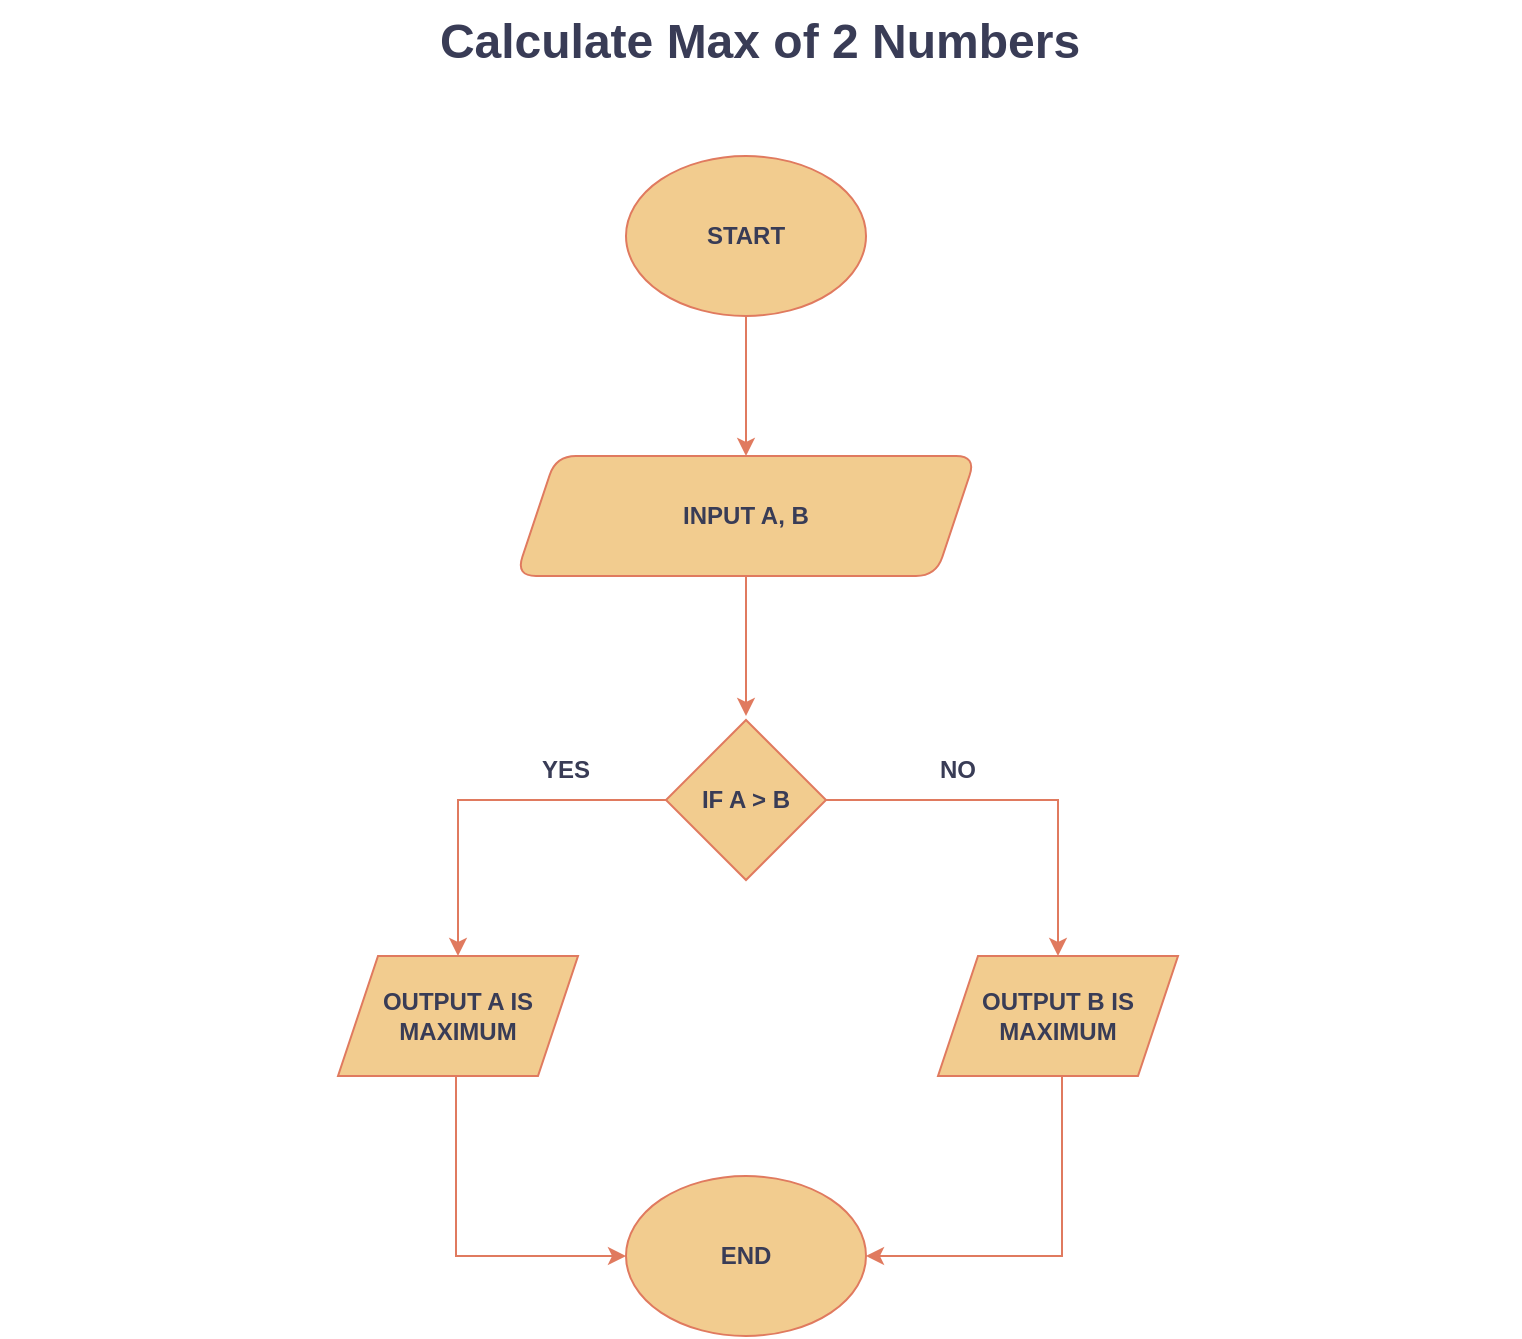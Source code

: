<mxfile version="24.7.12">
  <diagram name="Page-1" id="AztxHjsX5w5K2lV8P44H">
    <mxGraphModel dx="1434" dy="788" grid="1" gridSize="10" guides="1" tooltips="1" connect="1" arrows="1" fold="1" page="1" pageScale="1" pageWidth="827" pageHeight="1169" math="0" shadow="0">
      <root>
        <mxCell id="0" />
        <mxCell id="1" parent="0" />
        <mxCell id="gM0bE--oLbyn8xA-EAZ4-1" value="" style="edgeStyle=orthogonalEdgeStyle;rounded=1;orthogonalLoop=1;jettySize=auto;html=1;labelBackgroundColor=none;strokeColor=#E07A5F;fontColor=default;align=center;fontStyle=1" edge="1" parent="1" source="gM0bE--oLbyn8xA-EAZ4-2" target="gM0bE--oLbyn8xA-EAZ4-4">
          <mxGeometry relative="1" as="geometry" />
        </mxCell>
        <mxCell id="gM0bE--oLbyn8xA-EAZ4-2" value="START" style="ellipse;whiteSpace=wrap;html=1;rounded=1;labelBackgroundColor=none;fillColor=#F2CC8F;strokeColor=#E07A5F;fontColor=#393C56;align=center;fontStyle=1" vertex="1" parent="1">
          <mxGeometry x="354" y="118" width="120" height="80" as="geometry" />
        </mxCell>
        <mxCell id="gM0bE--oLbyn8xA-EAZ4-3" value="" style="edgeStyle=orthogonalEdgeStyle;rounded=1;orthogonalLoop=1;jettySize=auto;html=1;labelBackgroundColor=none;strokeColor=#E07A5F;fontColor=default;align=center;fontStyle=1" edge="1" parent="1" source="gM0bE--oLbyn8xA-EAZ4-4">
          <mxGeometry relative="1" as="geometry">
            <mxPoint x="414" y="398" as="targetPoint" />
          </mxGeometry>
        </mxCell>
        <mxCell id="gM0bE--oLbyn8xA-EAZ4-4" value="INPUT A, B" style="shape=parallelogram;perimeter=parallelogramPerimeter;whiteSpace=wrap;html=1;fixedSize=1;rounded=1;labelBackgroundColor=none;fillColor=#F2CC8F;strokeColor=#E07A5F;fontColor=#393C56;align=center;fontStyle=1" vertex="1" parent="1">
          <mxGeometry x="299" y="268" width="230" height="60" as="geometry" />
        </mxCell>
        <mxCell id="gM0bE--oLbyn8xA-EAZ4-9" value="END" style="ellipse;whiteSpace=wrap;html=1;rounded=1;labelBackgroundColor=none;fillColor=#F2CC8F;strokeColor=#E07A5F;fontColor=#393C56;align=center;fontStyle=1" vertex="1" parent="1">
          <mxGeometry x="354" y="628" width="120" height="80" as="geometry" />
        </mxCell>
        <mxCell id="gM0bE--oLbyn8xA-EAZ4-10" value="&lt;h1 style=&quot;margin-top: 0px;&quot;&gt;Calculate Max of 2 Numbers&lt;br&gt;&lt;/h1&gt;" style="text;html=1;whiteSpace=wrap;overflow=hidden;rounded=1;labelBackgroundColor=none;fontColor=#393C56;align=center;" vertex="1" parent="1">
          <mxGeometry x="41" y="40" width="760" height="50" as="geometry" />
        </mxCell>
        <mxCell id="gM0bE--oLbyn8xA-EAZ4-13" value="" style="edgeStyle=orthogonalEdgeStyle;rounded=0;orthogonalLoop=1;jettySize=auto;html=1;strokeColor=#E07A5F;fontColor=#393C56;fillColor=#F2CC8F;align=center;fontStyle=1" edge="1" parent="1" source="gM0bE--oLbyn8xA-EAZ4-11" target="gM0bE--oLbyn8xA-EAZ4-12">
          <mxGeometry relative="1" as="geometry" />
        </mxCell>
        <mxCell id="gM0bE--oLbyn8xA-EAZ4-15" value="" style="edgeStyle=orthogonalEdgeStyle;rounded=0;orthogonalLoop=1;jettySize=auto;html=1;strokeColor=#E07A5F;fontColor=#393C56;fillColor=#F2CC8F;align=center;fontStyle=1" edge="1" parent="1" source="gM0bE--oLbyn8xA-EAZ4-11" target="gM0bE--oLbyn8xA-EAZ4-14">
          <mxGeometry relative="1" as="geometry" />
        </mxCell>
        <mxCell id="gM0bE--oLbyn8xA-EAZ4-11" value="IF A &amp;gt; B" style="rhombus;whiteSpace=wrap;html=1;fillColor=#F2CC8F;strokeColor=#E07A5F;labelBackgroundColor=none;fontColor=#393C56;align=center;fontStyle=1" vertex="1" parent="1">
          <mxGeometry x="374" y="400" width="80" height="80" as="geometry" />
        </mxCell>
        <mxCell id="gM0bE--oLbyn8xA-EAZ4-18" style="edgeStyle=orthogonalEdgeStyle;rounded=0;orthogonalLoop=1;jettySize=auto;html=1;strokeColor=#E07A5F;fontColor=#393C56;fillColor=#F2CC8F;align=center;fontStyle=1" edge="1" parent="1" target="gM0bE--oLbyn8xA-EAZ4-9">
          <mxGeometry relative="1" as="geometry">
            <mxPoint x="269" y="578" as="sourcePoint" />
            <mxPoint x="363" y="668" as="targetPoint" />
            <Array as="points">
              <mxPoint x="269" y="668" />
            </Array>
          </mxGeometry>
        </mxCell>
        <mxCell id="gM0bE--oLbyn8xA-EAZ4-12" value="OUTPUT A IS MAXIMUM" style="shape=parallelogram;perimeter=parallelogramPerimeter;whiteSpace=wrap;html=1;fixedSize=1;fillColor=#F2CC8F;strokeColor=#E07A5F;fontColor=#393C56;labelBackgroundColor=none;align=center;fontStyle=1" vertex="1" parent="1">
          <mxGeometry x="210" y="518" width="120" height="60" as="geometry" />
        </mxCell>
        <mxCell id="gM0bE--oLbyn8xA-EAZ4-19" style="edgeStyle=orthogonalEdgeStyle;rounded=0;orthogonalLoop=1;jettySize=auto;html=1;strokeColor=#E07A5F;fontColor=#393C56;fillColor=#F2CC8F;align=center;fontStyle=1" edge="1" parent="1" target="gM0bE--oLbyn8xA-EAZ4-9">
          <mxGeometry relative="1" as="geometry">
            <mxPoint x="572" y="578" as="sourcePoint" />
            <mxPoint x="486" y="668" as="targetPoint" />
            <Array as="points">
              <mxPoint x="572" y="668" />
            </Array>
          </mxGeometry>
        </mxCell>
        <mxCell id="gM0bE--oLbyn8xA-EAZ4-14" value="OUTPUT B&lt;span style=&quot;background-color: initial;&quot;&gt;&amp;nbsp;IS MAXIMUM&lt;/span&gt;" style="shape=parallelogram;perimeter=parallelogramPerimeter;whiteSpace=wrap;html=1;fixedSize=1;fillColor=#F2CC8F;strokeColor=#E07A5F;fontColor=#393C56;labelBackgroundColor=none;align=center;fontStyle=1" vertex="1" parent="1">
          <mxGeometry x="510" y="518" width="120" height="60" as="geometry" />
        </mxCell>
        <mxCell id="gM0bE--oLbyn8xA-EAZ4-20" value="YES" style="text;html=1;align=center;verticalAlign=middle;whiteSpace=wrap;rounded=0;fontColor=#393C56;fontStyle=1" vertex="1" parent="1">
          <mxGeometry x="294" y="410" width="60" height="30" as="geometry" />
        </mxCell>
        <mxCell id="gM0bE--oLbyn8xA-EAZ4-21" value="NO" style="text;html=1;align=center;verticalAlign=middle;whiteSpace=wrap;rounded=0;fontColor=#393C56;fontStyle=1" vertex="1" parent="1">
          <mxGeometry x="490" y="410" width="60" height="30" as="geometry" />
        </mxCell>
      </root>
    </mxGraphModel>
  </diagram>
</mxfile>
